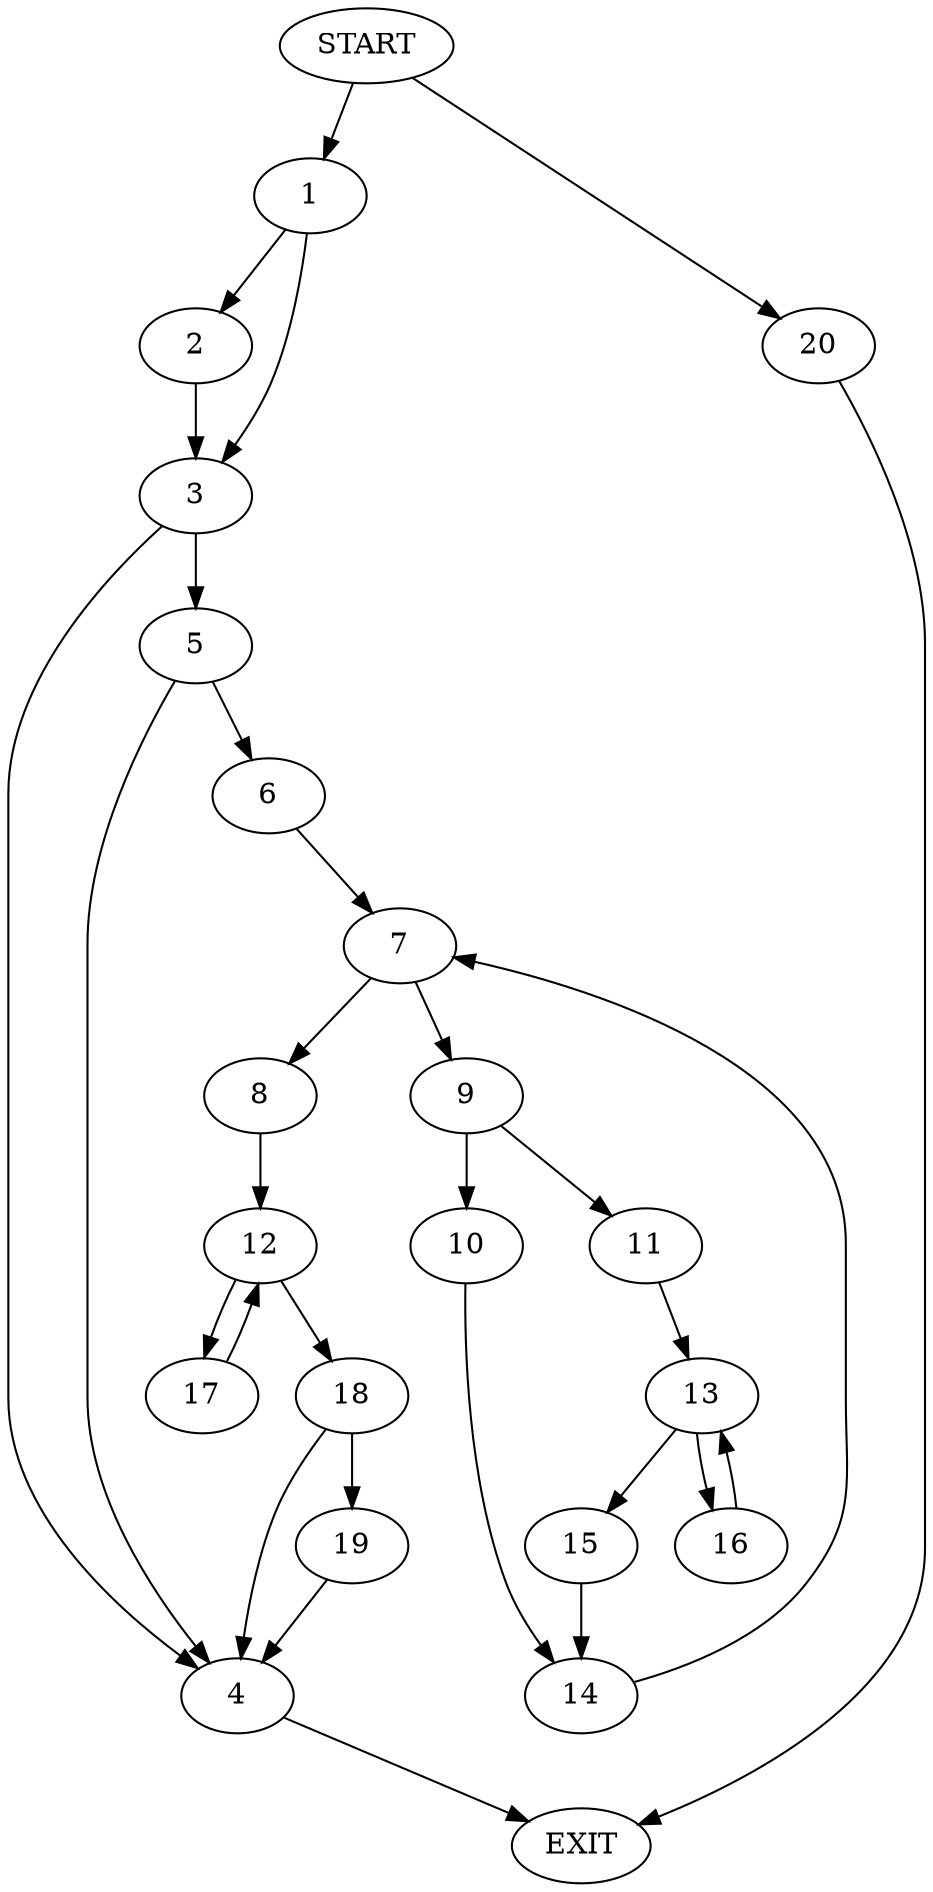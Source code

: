 digraph {
0 [label="START"]
21 [label="EXIT"]
0 -> 1
1 -> 2
1 -> 3
3 -> 4
3 -> 5
2 -> 3
4 -> 21
5 -> 6
5 -> 4
6 -> 7
7 -> 8
7 -> 9
9 -> 10
9 -> 11
8 -> 12
11 -> 13
10 -> 14
13 -> 15
13 -> 16
16 -> 13
15 -> 14
14 -> 7
12 -> 17
12 -> 18
18 -> 19
18 -> 4
17 -> 12
19 -> 4
0 -> 20
20 -> 21
}
